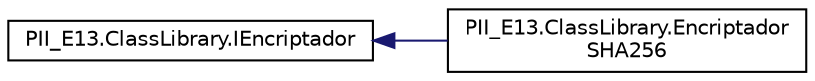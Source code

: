 digraph "Graphical Class Hierarchy"
{
 // INTERACTIVE_SVG=YES
 // LATEX_PDF_SIZE
  edge [fontname="Helvetica",fontsize="10",labelfontname="Helvetica",labelfontsize="10"];
  node [fontname="Helvetica",fontsize="10",shape=record];
  rankdir="LR";
  Node0 [label="PII_E13.ClassLibrary.IEncriptador",height=0.2,width=0.4,color="black", fillcolor="white", style="filled",URL="$interfacePII__E13_1_1ClassLibrary_1_1IEncriptador.html",tooltip="Interfaz encargada de generar un código de encriptación recibiendo una entrada. Se aplica DIP para as..."];
  Node0 -> Node1 [dir="back",color="midnightblue",fontsize="10",style="solid",fontname="Helvetica"];
  Node1 [label="PII_E13.ClassLibrary.Encriptador\lSHA256",height=0.2,width=0.4,color="black", fillcolor="white", style="filled",URL="$classPII__E13_1_1ClassLibrary_1_1EncriptadorSHA256.html",tooltip="Clase encargada de generar un hash identificador para los objetos del sistema."];
}
